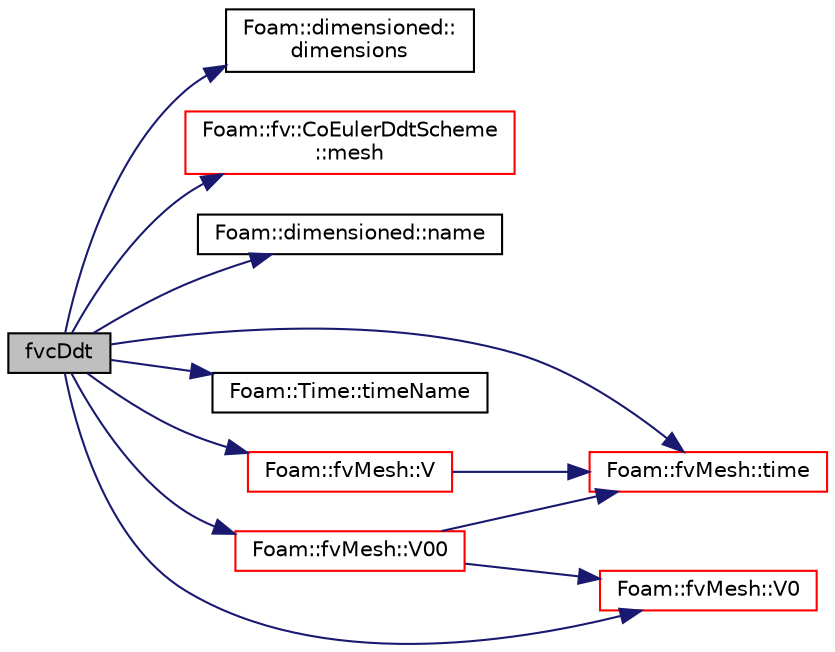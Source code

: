 digraph "fvcDdt"
{
  bgcolor="transparent";
  edge [fontname="Helvetica",fontsize="10",labelfontname="Helvetica",labelfontsize="10"];
  node [fontname="Helvetica",fontsize="10",shape=record];
  rankdir="LR";
  Node150 [label="fvcDdt",height=0.2,width=0.4,color="black", fillcolor="grey75", style="filled", fontcolor="black"];
  Node150 -> Node151 [color="midnightblue",fontsize="10",style="solid",fontname="Helvetica"];
  Node151 [label="Foam::dimensioned::\ldimensions",height=0.2,width=0.4,color="black",URL="$a27473.html#a512673c2674ca2d38885f1bb5f6994fb",tooltip="Return const reference to dimensions. "];
  Node150 -> Node152 [color="midnightblue",fontsize="10",style="solid",fontname="Helvetica"];
  Node152 [label="Foam::fv::CoEulerDdtScheme\l::mesh",height=0.2,width=0.4,color="red",URL="$a23289.html#a470f06cfb9b6ee887cd85d63de275607",tooltip="Return mesh reference. "];
  Node150 -> Node154 [color="midnightblue",fontsize="10",style="solid",fontname="Helvetica"];
  Node154 [label="Foam::dimensioned::name",height=0.2,width=0.4,color="black",URL="$a27473.html#ade4113569ef0db70665fded275a5e38e",tooltip="Return const reference to name. "];
  Node150 -> Node168 [color="midnightblue",fontsize="10",style="solid",fontname="Helvetica"];
  Node168 [label="Foam::fvMesh::time",height=0.2,width=0.4,color="red",URL="$a23593.html#a0d94096809fe3376b29a2a29ca11bb18",tooltip="Return the top-level database. "];
  Node150 -> Node170 [color="midnightblue",fontsize="10",style="solid",fontname="Helvetica"];
  Node170 [label="Foam::Time::timeName",height=0.2,width=0.4,color="black",URL="$a27457.html#a5ae6a110de1b22323e19a46943c7f0c1",tooltip="Return time name of given scalar time. "];
  Node150 -> Node171 [color="midnightblue",fontsize="10",style="solid",fontname="Helvetica"];
  Node171 [label="Foam::fvMesh::V",height=0.2,width=0.4,color="red",URL="$a23593.html#a13990535f2b5c121ee3f2dcd8c5c8b58",tooltip="Return cell volumes. "];
  Node171 -> Node168 [color="midnightblue",fontsize="10",style="solid",fontname="Helvetica"];
  Node150 -> Node232 [color="midnightblue",fontsize="10",style="solid",fontname="Helvetica"];
  Node232 [label="Foam::fvMesh::V0",height=0.2,width=0.4,color="red",URL="$a23593.html#a95c6ad4c59750a903039e82c7cc0d905",tooltip="Return old-time cell volumes. "];
  Node150 -> Node233 [color="midnightblue",fontsize="10",style="solid",fontname="Helvetica"];
  Node233 [label="Foam::fvMesh::V00",height=0.2,width=0.4,color="red",URL="$a23593.html#a2a5ad29bbf9f63ae344084de6b336793",tooltip="Return old-old-time cell volumes. "];
  Node233 -> Node168 [color="midnightblue",fontsize="10",style="solid",fontname="Helvetica"];
  Node233 -> Node232 [color="midnightblue",fontsize="10",style="solid",fontname="Helvetica"];
}
